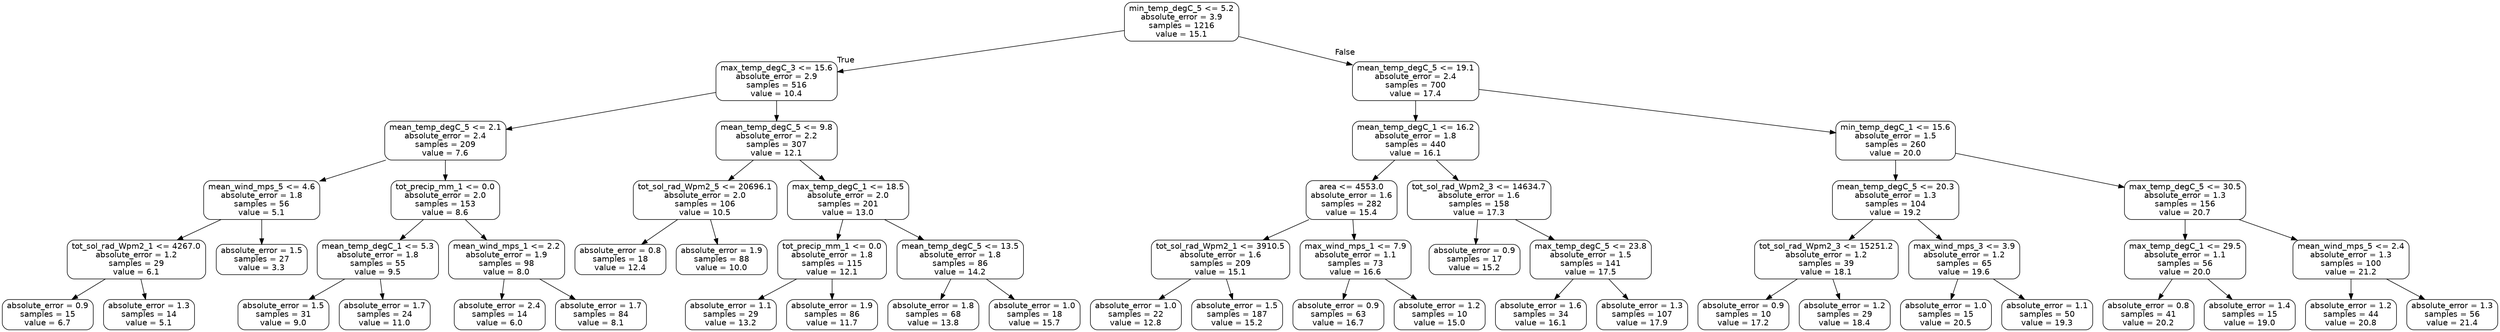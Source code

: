 digraph Tree {
node [shape=box, style="rounded", color="black", fontname="helvetica"] ;
edge [fontname="helvetica"] ;
0 [label="min_temp_degC_5 <= 5.2\nabsolute_error = 3.9\nsamples = 1216\nvalue = 15.1"] ;
1 [label="max_temp_degC_3 <= 15.6\nabsolute_error = 2.9\nsamples = 516\nvalue = 10.4"] ;
0 -> 1 [labeldistance=2.5, labelangle=45, headlabel="True"] ;
2 [label="mean_temp_degC_5 <= 2.1\nabsolute_error = 2.4\nsamples = 209\nvalue = 7.6"] ;
1 -> 2 ;
3 [label="mean_wind_mps_5 <= 4.6\nabsolute_error = 1.8\nsamples = 56\nvalue = 5.1"] ;
2 -> 3 ;
4 [label="tot_sol_rad_Wpm2_1 <= 4267.0\nabsolute_error = 1.2\nsamples = 29\nvalue = 6.1"] ;
3 -> 4 ;
5 [label="absolute_error = 0.9\nsamples = 15\nvalue = 6.7"] ;
4 -> 5 ;
6 [label="absolute_error = 1.3\nsamples = 14\nvalue = 5.1"] ;
4 -> 6 ;
7 [label="absolute_error = 1.5\nsamples = 27\nvalue = 3.3"] ;
3 -> 7 ;
8 [label="tot_precip_mm_1 <= 0.0\nabsolute_error = 2.0\nsamples = 153\nvalue = 8.6"] ;
2 -> 8 ;
9 [label="mean_temp_degC_1 <= 5.3\nabsolute_error = 1.8\nsamples = 55\nvalue = 9.5"] ;
8 -> 9 ;
10 [label="absolute_error = 1.5\nsamples = 31\nvalue = 9.0"] ;
9 -> 10 ;
11 [label="absolute_error = 1.7\nsamples = 24\nvalue = 11.0"] ;
9 -> 11 ;
12 [label="mean_wind_mps_1 <= 2.2\nabsolute_error = 1.9\nsamples = 98\nvalue = 8.0"] ;
8 -> 12 ;
13 [label="absolute_error = 2.4\nsamples = 14\nvalue = 6.0"] ;
12 -> 13 ;
14 [label="absolute_error = 1.7\nsamples = 84\nvalue = 8.1"] ;
12 -> 14 ;
15 [label="mean_temp_degC_5 <= 9.8\nabsolute_error = 2.2\nsamples = 307\nvalue = 12.1"] ;
1 -> 15 ;
16 [label="tot_sol_rad_Wpm2_5 <= 20696.1\nabsolute_error = 2.0\nsamples = 106\nvalue = 10.5"] ;
15 -> 16 ;
17 [label="absolute_error = 0.8\nsamples = 18\nvalue = 12.4"] ;
16 -> 17 ;
18 [label="absolute_error = 1.9\nsamples = 88\nvalue = 10.0"] ;
16 -> 18 ;
19 [label="max_temp_degC_1 <= 18.5\nabsolute_error = 2.0\nsamples = 201\nvalue = 13.0"] ;
15 -> 19 ;
20 [label="tot_precip_mm_1 <= 0.0\nabsolute_error = 1.8\nsamples = 115\nvalue = 12.1"] ;
19 -> 20 ;
21 [label="absolute_error = 1.1\nsamples = 29\nvalue = 13.2"] ;
20 -> 21 ;
22 [label="absolute_error = 1.9\nsamples = 86\nvalue = 11.7"] ;
20 -> 22 ;
23 [label="mean_temp_degC_5 <= 13.5\nabsolute_error = 1.8\nsamples = 86\nvalue = 14.2"] ;
19 -> 23 ;
24 [label="absolute_error = 1.8\nsamples = 68\nvalue = 13.8"] ;
23 -> 24 ;
25 [label="absolute_error = 1.0\nsamples = 18\nvalue = 15.7"] ;
23 -> 25 ;
26 [label="mean_temp_degC_5 <= 19.1\nabsolute_error = 2.4\nsamples = 700\nvalue = 17.4"] ;
0 -> 26 [labeldistance=2.5, labelangle=-45, headlabel="False"] ;
27 [label="mean_temp_degC_1 <= 16.2\nabsolute_error = 1.8\nsamples = 440\nvalue = 16.1"] ;
26 -> 27 ;
28 [label="area <= 4553.0\nabsolute_error = 1.6\nsamples = 282\nvalue = 15.4"] ;
27 -> 28 ;
29 [label="tot_sol_rad_Wpm2_1 <= 3910.5\nabsolute_error = 1.6\nsamples = 209\nvalue = 15.1"] ;
28 -> 29 ;
30 [label="absolute_error = 1.0\nsamples = 22\nvalue = 12.8"] ;
29 -> 30 ;
31 [label="absolute_error = 1.5\nsamples = 187\nvalue = 15.2"] ;
29 -> 31 ;
32 [label="max_wind_mps_1 <= 7.9\nabsolute_error = 1.1\nsamples = 73\nvalue = 16.6"] ;
28 -> 32 ;
33 [label="absolute_error = 0.9\nsamples = 63\nvalue = 16.7"] ;
32 -> 33 ;
34 [label="absolute_error = 1.2\nsamples = 10\nvalue = 15.0"] ;
32 -> 34 ;
35 [label="tot_sol_rad_Wpm2_3 <= 14634.7\nabsolute_error = 1.6\nsamples = 158\nvalue = 17.3"] ;
27 -> 35 ;
36 [label="absolute_error = 0.9\nsamples = 17\nvalue = 15.2"] ;
35 -> 36 ;
37 [label="max_temp_degC_5 <= 23.8\nabsolute_error = 1.5\nsamples = 141\nvalue = 17.5"] ;
35 -> 37 ;
38 [label="absolute_error = 1.6\nsamples = 34\nvalue = 16.1"] ;
37 -> 38 ;
39 [label="absolute_error = 1.3\nsamples = 107\nvalue = 17.9"] ;
37 -> 39 ;
40 [label="min_temp_degC_1 <= 15.6\nabsolute_error = 1.5\nsamples = 260\nvalue = 20.0"] ;
26 -> 40 ;
41 [label="mean_temp_degC_5 <= 20.3\nabsolute_error = 1.3\nsamples = 104\nvalue = 19.2"] ;
40 -> 41 ;
42 [label="tot_sol_rad_Wpm2_3 <= 15251.2\nabsolute_error = 1.2\nsamples = 39\nvalue = 18.1"] ;
41 -> 42 ;
43 [label="absolute_error = 0.9\nsamples = 10\nvalue = 17.2"] ;
42 -> 43 ;
44 [label="absolute_error = 1.2\nsamples = 29\nvalue = 18.4"] ;
42 -> 44 ;
45 [label="max_wind_mps_3 <= 3.9\nabsolute_error = 1.2\nsamples = 65\nvalue = 19.6"] ;
41 -> 45 ;
46 [label="absolute_error = 1.0\nsamples = 15\nvalue = 20.5"] ;
45 -> 46 ;
47 [label="absolute_error = 1.1\nsamples = 50\nvalue = 19.3"] ;
45 -> 47 ;
48 [label="max_temp_degC_5 <= 30.5\nabsolute_error = 1.3\nsamples = 156\nvalue = 20.7"] ;
40 -> 48 ;
49 [label="max_temp_degC_1 <= 29.5\nabsolute_error = 1.1\nsamples = 56\nvalue = 20.0"] ;
48 -> 49 ;
50 [label="absolute_error = 0.8\nsamples = 41\nvalue = 20.2"] ;
49 -> 50 ;
51 [label="absolute_error = 1.4\nsamples = 15\nvalue = 19.0"] ;
49 -> 51 ;
52 [label="mean_wind_mps_5 <= 2.4\nabsolute_error = 1.3\nsamples = 100\nvalue = 21.2"] ;
48 -> 52 ;
53 [label="absolute_error = 1.2\nsamples = 44\nvalue = 20.8"] ;
52 -> 53 ;
54 [label="absolute_error = 1.3\nsamples = 56\nvalue = 21.4"] ;
52 -> 54 ;
}